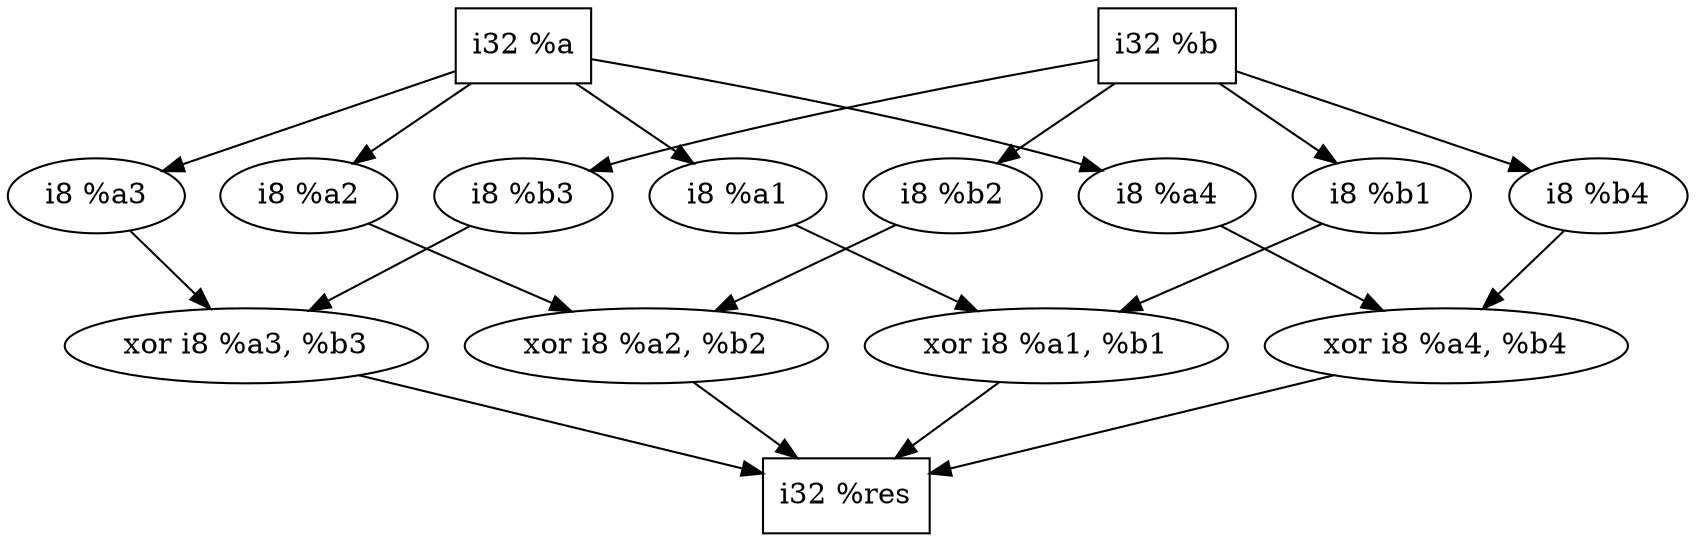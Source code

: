 digraph split_graph {
  na [label="i32 %a", shape=box];
  nb [label="i32 %b", shape=box];
  na1 [label="i8 %a1"];
  na2 [label="i8 %a2"];
  na3 [label="i8 %a3"];
  na4 [label="i8 %a4"];
  nb1 [label="i8 %b1"];
  nb2 [label="i8 %b2"];
  nb3 [label="i8 %b3"];
  nb4 [label="i8 %b4"];
  xor1 [label="xor i8 %a1, %b1"];
  xor2 [label="xor i8 %a2, %b2"];
  xor3 [label="xor i8 %a3, %b3"];
  xor4 [label="xor i8 %a4, %b4"];
  res [label="i32 %res", shape=box];

  na -> na1; nb -> nb1;
  na -> na2; nb -> nb2;
  na -> na3; nb -> nb3;
  na -> na4; nb -> nb4;
  na1 -> xor1; nb1 -> xor1;
  na2 -> xor2; nb2 -> xor2;
  na3 -> xor3; nb3 -> xor3;
  na4 -> xor4; nb4 -> xor4;
  xor1 -> res;
  xor2 -> res;
  xor3 -> res;
  xor4 -> res;
}
